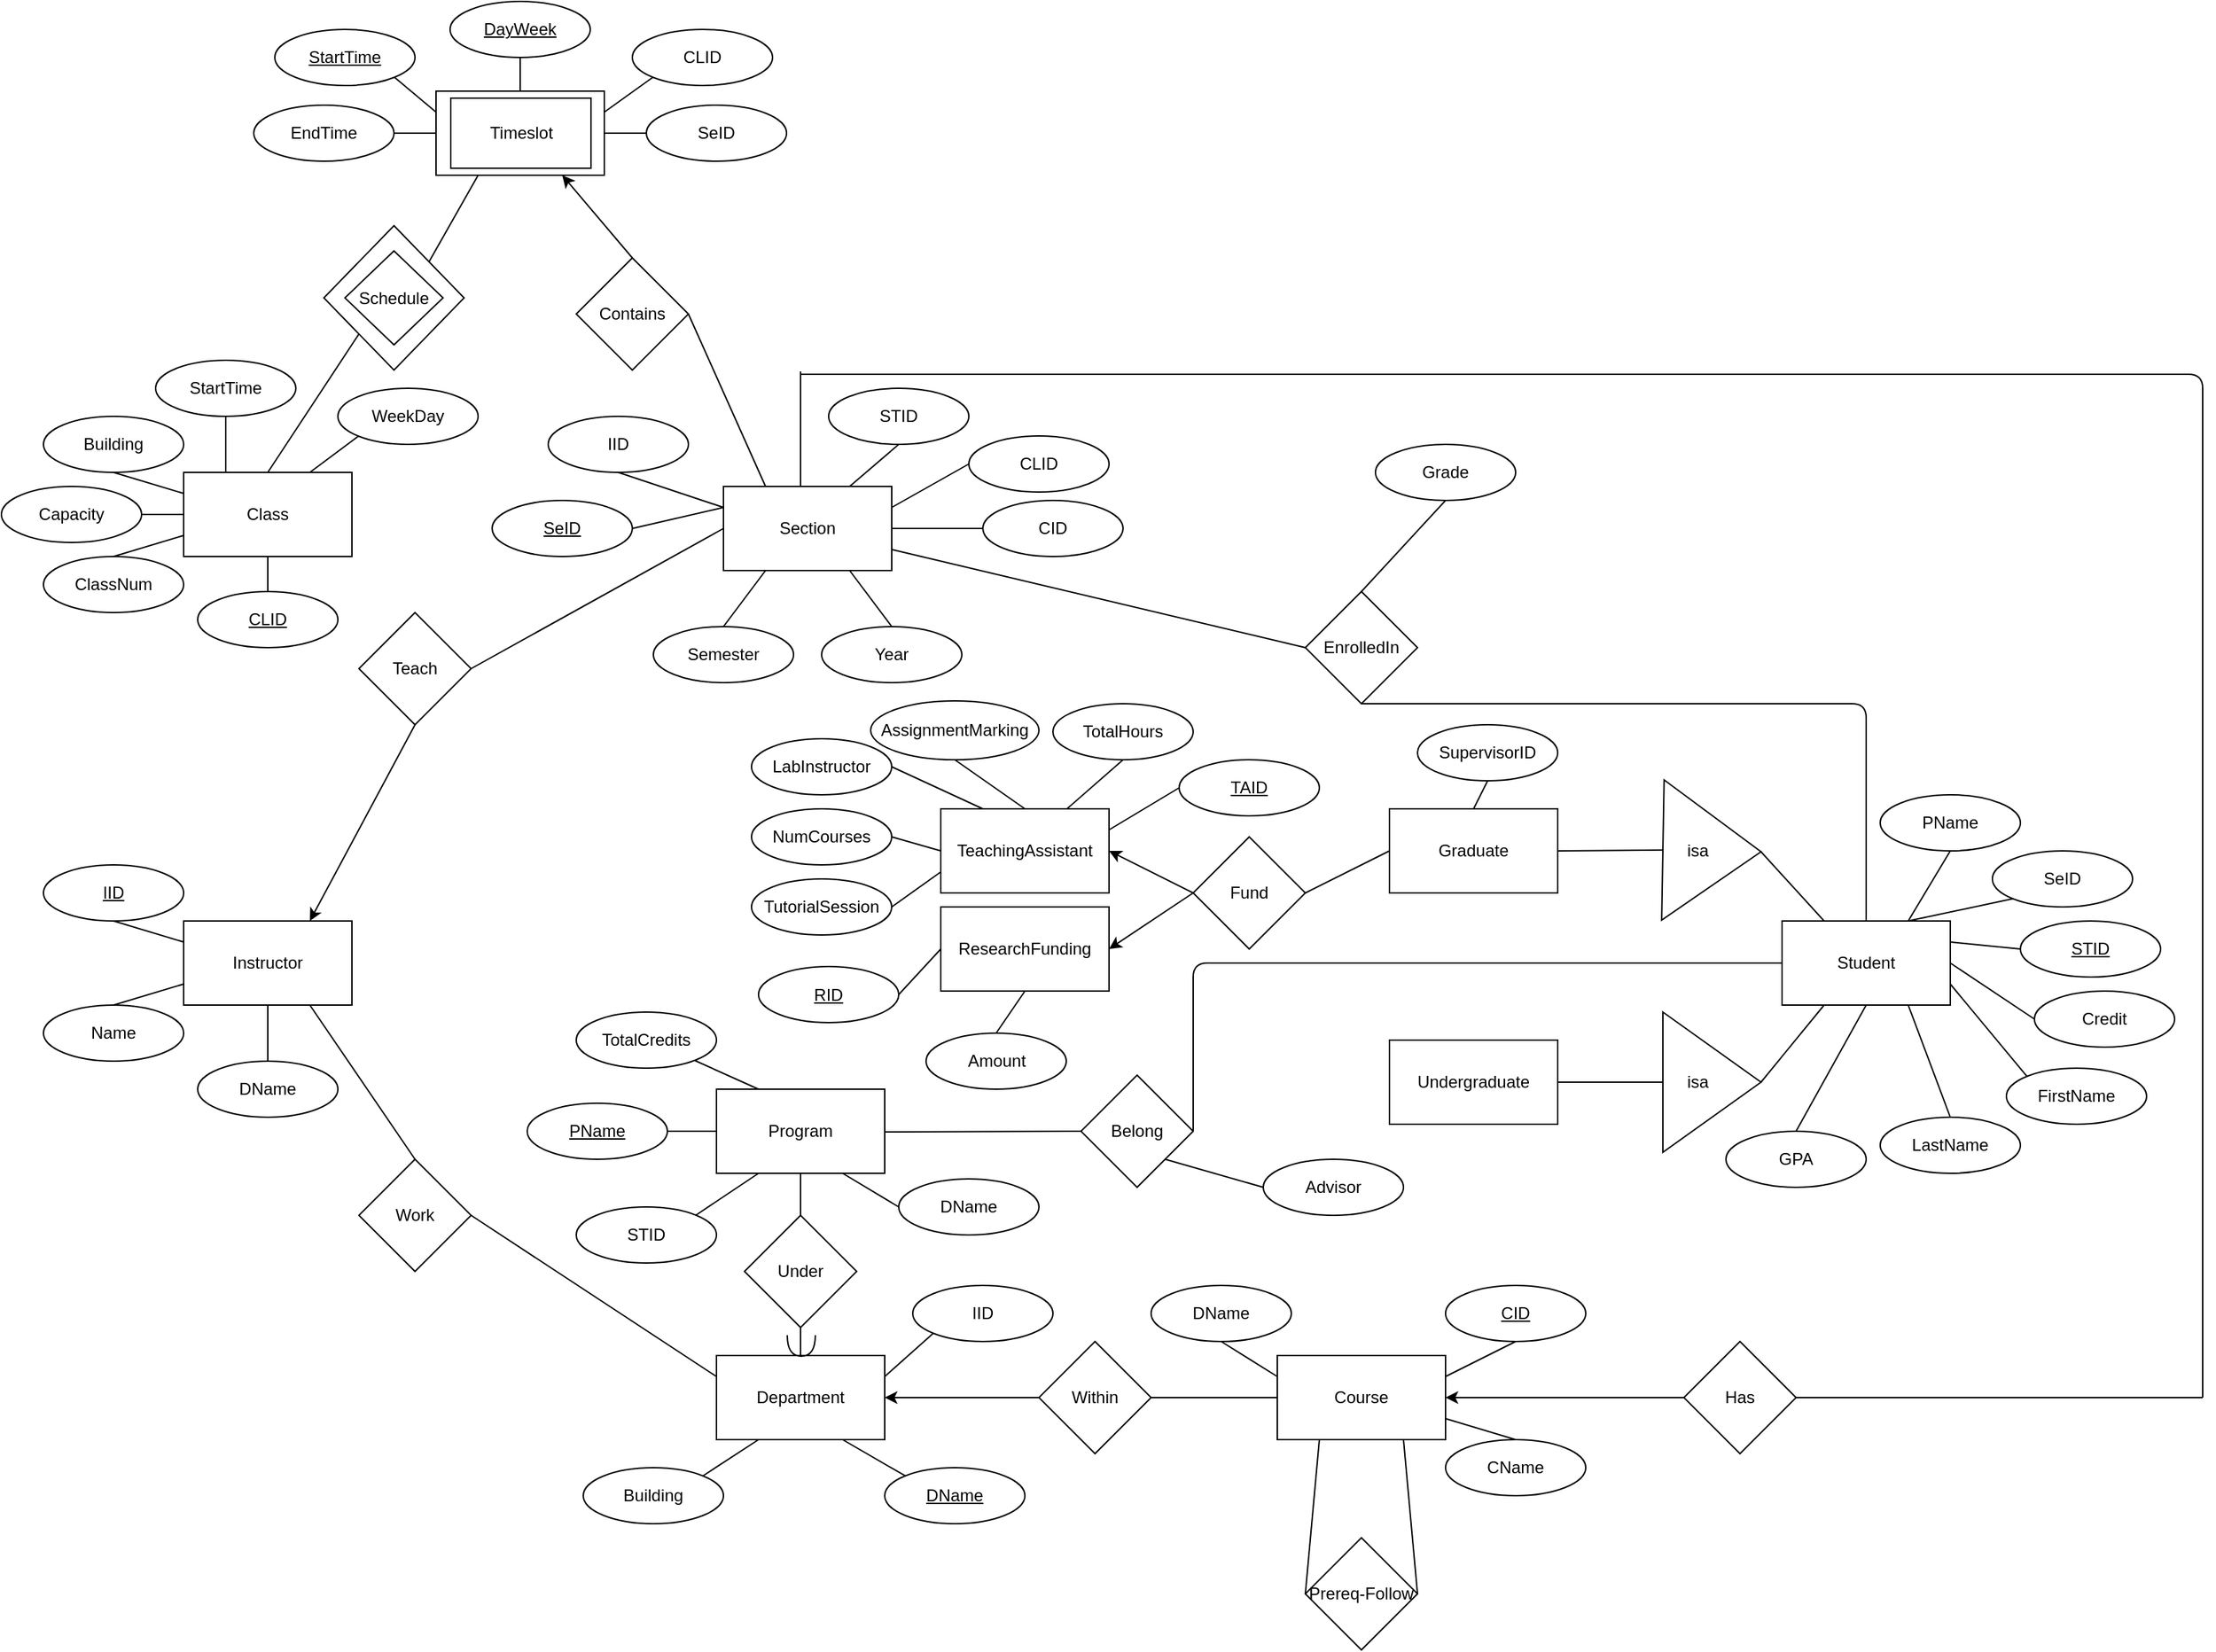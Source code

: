 <mxfile version="10.9.8"><diagram id="Ci8lck295P8BhW2Y8e-d" name="Page-1"><mxGraphModel dx="1113" dy="582" grid="1" gridSize="10" guides="1" tooltips="1" connect="1" arrows="1" fold="1" page="1" pageScale="1" pageWidth="850" pageHeight="1100" math="0" shadow="0"><root><mxCell id="0"/><mxCell id="1" parent="0"/><mxCell id="6sbklUbPNe8WFbWmHgQs-2" value="" style="endArrow=none;html=1;exitX=1;exitY=0.5;exitDx=0;exitDy=0;entryX=0;entryY=0.5;entryDx=0;entryDy=0;" parent="1" target="6sbklUbPNe8WFbWmHgQs-3" edge="1"><mxGeometry width="50" height="50" relative="1" as="geometry"><mxPoint x="699.941" y="1215.882" as="sourcePoint"/><mxPoint x="500" y="1216" as="targetPoint"/></mxGeometry></mxCell><mxCell id="6sbklUbPNe8WFbWmHgQs-3" value="Department" style="rounded=0;whiteSpace=wrap;html=1;" parent="1" vertex="1"><mxGeometry x="700" y="1186" width="120" height="60" as="geometry"/></mxCell><mxCell id="6sbklUbPNe8WFbWmHgQs-6" value="&lt;u&gt;DName&lt;/u&gt;" style="ellipse;whiteSpace=wrap;html=1;" parent="1" vertex="1"><mxGeometry x="820" y="1266" width="100" height="40" as="geometry"/></mxCell><mxCell id="6sbklUbPNe8WFbWmHgQs-7" value="" style="endArrow=none;html=1;entryX=0;entryY=0;entryDx=0;entryDy=0;exitX=0.75;exitY=1;exitDx=0;exitDy=0;" parent="1" source="6sbklUbPNe8WFbWmHgQs-3" target="6sbklUbPNe8WFbWmHgQs-6" edge="1"><mxGeometry width="50" height="50" relative="1" as="geometry"><mxPoint x="200" y="1316" as="sourcePoint"/><mxPoint x="250" y="1266" as="targetPoint"/></mxGeometry></mxCell><mxCell id="6sbklUbPNe8WFbWmHgQs-11" value="Building" style="ellipse;whiteSpace=wrap;html=1;" parent="1" vertex="1"><mxGeometry x="605" y="1266" width="100" height="40" as="geometry"/></mxCell><mxCell id="6sbklUbPNe8WFbWmHgQs-12" style="edgeStyle=orthogonalEdgeStyle;rounded=0;orthogonalLoop=1;jettySize=auto;html=1;exitX=0;exitY=0.25;exitDx=0;exitDy=0;" parent="1" source="6sbklUbPNe8WFbWmHgQs-13" edge="1"><mxGeometry relative="1" as="geometry"><mxPoint x="1100" y="1201" as="targetPoint"/></mxGeometry></mxCell><mxCell id="6sbklUbPNe8WFbWmHgQs-13" value="Course" style="rounded=0;whiteSpace=wrap;html=1;" parent="1" vertex="1"><mxGeometry x="1100" y="1186" width="120" height="60" as="geometry"/></mxCell><mxCell id="6sbklUbPNe8WFbWmHgQs-14" value="CName" style="ellipse;whiteSpace=wrap;html=1;" parent="1" vertex="1"><mxGeometry x="1220" y="1246" width="100" height="40" as="geometry"/></mxCell><mxCell id="6sbklUbPNe8WFbWmHgQs-15" value="" style="endArrow=none;html=1;exitX=0.5;exitY=0;exitDx=0;exitDy=0;entryX=1;entryY=0.75;entryDx=0;entryDy=0;" parent="1" source="6sbklUbPNe8WFbWmHgQs-14" target="6sbklUbPNe8WFbWmHgQs-13" edge="1"><mxGeometry width="50" height="50" relative="1" as="geometry"><mxPoint x="957" y="1257" as="sourcePoint"/><mxPoint x="1000" y="1246" as="targetPoint"/></mxGeometry></mxCell><mxCell id="6sbklUbPNe8WFbWmHgQs-16" value="Within" style="rhombus;whiteSpace=wrap;html=1;" parent="1" vertex="1"><mxGeometry x="930" y="1176" width="80" height="80" as="geometry"/></mxCell><mxCell id="6sbklUbPNe8WFbWmHgQs-17" value="&lt;u&gt;CID&lt;/u&gt;" style="ellipse;whiteSpace=wrap;html=1;" parent="1" vertex="1"><mxGeometry x="1220" y="1136" width="100" height="40" as="geometry"/></mxCell><mxCell id="6sbklUbPNe8WFbWmHgQs-18" value="" style="endArrow=none;html=1;exitX=0.5;exitY=1;exitDx=0;exitDy=0;entryX=1;entryY=0.25;entryDx=0;entryDy=0;" parent="1" source="6sbklUbPNe8WFbWmHgQs-17" target="6sbklUbPNe8WFbWmHgQs-13" edge="1"><mxGeometry width="50" height="50" relative="1" as="geometry"><mxPoint x="1053" y="1166" as="sourcePoint"/><mxPoint x="1100" y="1156" as="targetPoint"/></mxGeometry></mxCell><mxCell id="6sbklUbPNe8WFbWmHgQs-19" value="" style="endArrow=classic;html=1;entryX=1;entryY=0.5;entryDx=0;entryDy=0;exitX=0;exitY=0.5;exitDx=0;exitDy=0;" parent="1" source="6sbklUbPNe8WFbWmHgQs-16" target="6sbklUbPNe8WFbWmHgQs-3" edge="1"><mxGeometry width="50" height="50" relative="1" as="geometry"><mxPoint x="370" y="1366" as="sourcePoint"/><mxPoint x="420" y="1316" as="targetPoint"/></mxGeometry></mxCell><mxCell id="6sbklUbPNe8WFbWmHgQs-20" value="" style="endArrow=none;html=1;entryX=1;entryY=0.5;entryDx=0;entryDy=0;exitX=0;exitY=0.5;exitDx=0;exitDy=0;" parent="1" source="6sbklUbPNe8WFbWmHgQs-13" target="6sbklUbPNe8WFbWmHgQs-16" edge="1"><mxGeometry width="50" height="50" relative="1" as="geometry"><mxPoint x="370" y="1366" as="sourcePoint"/><mxPoint x="420" y="1316" as="targetPoint"/></mxGeometry></mxCell><mxCell id="6sbklUbPNe8WFbWmHgQs-21" value="" style="endArrow=none;html=1;entryX=0;entryY=0.25;entryDx=0;entryDy=0;exitX=1;exitY=0.5;exitDx=0;exitDy=0;" parent="1" source="6sbklUbPNe8WFbWmHgQs-22" target="6sbklUbPNe8WFbWmHgQs-3" edge="1"><mxGeometry width="50" height="50" relative="1" as="geometry"><mxPoint x="640" y="1116" as="sourcePoint"/><mxPoint x="300" y="1356" as="targetPoint"/></mxGeometry></mxCell><mxCell id="6sbklUbPNe8WFbWmHgQs-22" value="Work" style="rhombus;whiteSpace=wrap;html=1;" parent="1" vertex="1"><mxGeometry x="445" y="1046" width="80" height="80" as="geometry"/></mxCell><mxCell id="6sbklUbPNe8WFbWmHgQs-23" value="" style="endArrow=none;html=1;exitX=0.5;exitY=0;exitDx=0;exitDy=0;entryX=0.75;entryY=1;entryDx=0;entryDy=0;" parent="1" source="6sbklUbPNe8WFbWmHgQs-22" target="6sbklUbPNe8WFbWmHgQs-24" edge="1"><mxGeometry width="50" height="50" relative="1" as="geometry"><mxPoint x="470" y="966" as="sourcePoint"/><mxPoint x="565" y="946" as="targetPoint"/></mxGeometry></mxCell><mxCell id="6sbklUbPNe8WFbWmHgQs-24" value="Instructor" style="rounded=0;whiteSpace=wrap;html=1;" parent="1" vertex="1"><mxGeometry x="320" y="876" width="120" height="60" as="geometry"/></mxCell><mxCell id="6sbklUbPNe8WFbWmHgQs-25" value="&lt;u&gt;IID&lt;/u&gt;" style="ellipse;whiteSpace=wrap;html=1;" parent="1" vertex="1"><mxGeometry x="220" y="836" width="100" height="40" as="geometry"/></mxCell><mxCell id="6sbklUbPNe8WFbWmHgQs-26" value="Name" style="ellipse;whiteSpace=wrap;html=1;" parent="1" vertex="1"><mxGeometry x="220" y="936" width="100" height="40" as="geometry"/></mxCell><mxCell id="6sbklUbPNe8WFbWmHgQs-27" value="" style="endArrow=none;html=1;entryX=0;entryY=0.75;entryDx=0;entryDy=0;exitX=0.5;exitY=0;exitDx=0;exitDy=0;" parent="1" source="6sbklUbPNe8WFbWmHgQs-26" target="6sbklUbPNe8WFbWmHgQs-24" edge="1"><mxGeometry width="50" height="50" relative="1" as="geometry"><mxPoint x="470" y="1036" as="sourcePoint"/><mxPoint x="520" y="986" as="targetPoint"/></mxGeometry></mxCell><mxCell id="6sbklUbPNe8WFbWmHgQs-28" value="" style="endArrow=none;html=1;entryX=0;entryY=0.25;entryDx=0;entryDy=0;exitX=0.5;exitY=1;exitDx=0;exitDy=0;" parent="1" source="6sbklUbPNe8WFbWmHgQs-25" target="6sbklUbPNe8WFbWmHgQs-24" edge="1"><mxGeometry width="50" height="50" relative="1" as="geometry"><mxPoint x="240" y="1406" as="sourcePoint"/><mxPoint x="290" y="1356" as="targetPoint"/></mxGeometry></mxCell><mxCell id="6sbklUbPNe8WFbWmHgQs-29" value="Student" style="rounded=0;whiteSpace=wrap;html=1;" parent="1" vertex="1"><mxGeometry x="1460" y="876" width="120" height="60" as="geometry"/></mxCell><mxCell id="6sbklUbPNe8WFbWmHgQs-30" value="" style="endArrow=none;html=1;entryX=0.5;entryY=0;entryDx=0;entryDy=0;" parent="1" target="6sbklUbPNe8WFbWmHgQs-3" edge="1"><mxGeometry width="50" height="50" relative="1" as="geometry"><mxPoint x="760" y="1086" as="sourcePoint"/><mxPoint x="320" y="1356" as="targetPoint"/></mxGeometry></mxCell><mxCell id="6sbklUbPNe8WFbWmHgQs-31" value="Program" style="rounded=0;whiteSpace=wrap;html=1;" parent="1" vertex="1"><mxGeometry x="700" y="996" width="120" height="60" as="geometry"/></mxCell><mxCell id="6sbklUbPNe8WFbWmHgQs-32" value="&lt;u&gt;STID&lt;/u&gt;" style="ellipse;whiteSpace=wrap;html=1;" parent="1" vertex="1"><mxGeometry x="1630" y="876" width="100" height="40" as="geometry"/></mxCell><mxCell id="6sbklUbPNe8WFbWmHgQs-33" value="FirstName" style="ellipse;whiteSpace=wrap;html=1;" parent="1" vertex="1"><mxGeometry x="1620" y="981" width="100" height="40" as="geometry"/></mxCell><mxCell id="6sbklUbPNe8WFbWmHgQs-34" value="LastName" style="ellipse;whiteSpace=wrap;html=1;" parent="1" vertex="1"><mxGeometry x="1530" y="1016" width="100" height="40" as="geometry"/></mxCell><mxCell id="6sbklUbPNe8WFbWmHgQs-35" value="" style="endArrow=none;html=1;entryX=0.5;entryY=0;entryDx=0;entryDy=0;exitX=0.75;exitY=1;exitDx=0;exitDy=0;" parent="1" source="6sbklUbPNe8WFbWmHgQs-29" target="6sbklUbPNe8WFbWmHgQs-34" edge="1"><mxGeometry width="50" height="50" relative="1" as="geometry"><mxPoint x="220" y="1406" as="sourcePoint"/><mxPoint x="270" y="1356" as="targetPoint"/></mxGeometry></mxCell><mxCell id="6sbklUbPNe8WFbWmHgQs-36" value="" style="endArrow=none;html=1;entryX=0;entryY=0;entryDx=0;entryDy=0;exitX=1;exitY=0.75;exitDx=0;exitDy=0;" parent="1" source="6sbklUbPNe8WFbWmHgQs-29" target="6sbklUbPNe8WFbWmHgQs-33" edge="1"><mxGeometry width="50" height="50" relative="1" as="geometry"><mxPoint x="220" y="1406" as="sourcePoint"/><mxPoint x="270" y="1356" as="targetPoint"/></mxGeometry></mxCell><mxCell id="6sbklUbPNe8WFbWmHgQs-37" value="" style="endArrow=none;html=1;entryX=0;entryY=0.5;entryDx=0;entryDy=0;exitX=1;exitY=0.25;exitDx=0;exitDy=0;" parent="1" source="6sbklUbPNe8WFbWmHgQs-29" target="6sbklUbPNe8WFbWmHgQs-32" edge="1"><mxGeometry width="50" height="50" relative="1" as="geometry"><mxPoint x="220" y="1406" as="sourcePoint"/><mxPoint x="270" y="1356" as="targetPoint"/></mxGeometry></mxCell><mxCell id="6sbklUbPNe8WFbWmHgQs-38" value="Under" style="rhombus;whiteSpace=wrap;html=1;" parent="1" vertex="1"><mxGeometry x="720" y="1086" width="80" height="80" as="geometry"/></mxCell><mxCell id="6sbklUbPNe8WFbWmHgQs-39" value="" style="endArrow=none;html=1;entryX=0.5;entryY=1;entryDx=0;entryDy=0;exitX=0.5;exitY=0;exitDx=0;exitDy=0;" parent="1" source="6sbklUbPNe8WFbWmHgQs-38" target="6sbklUbPNe8WFbWmHgQs-31" edge="1"><mxGeometry width="50" height="50" relative="1" as="geometry"><mxPoint x="220" y="1406" as="sourcePoint"/><mxPoint x="270" y="1356" as="targetPoint"/></mxGeometry></mxCell><mxCell id="6sbklUbPNe8WFbWmHgQs-40" value="" style="endArrow=none;html=1;entryX=1;entryY=0.5;entryDx=0;entryDy=0;entryPerimeter=0;exitX=0;exitY=0.5;exitDx=0;exitDy=0;" parent="1" source="6sbklUbPNe8WFbWmHgQs-99" edge="1"><mxGeometry width="50" height="50" relative="1" as="geometry"><mxPoint x="860" y="1026" as="sourcePoint"/><mxPoint x="819.941" y="1026.471" as="targetPoint"/></mxGeometry></mxCell><mxCell id="6sbklUbPNe8WFbWmHgQs-41" value="" style="endArrow=none;html=1;entryX=1;entryY=0.5;entryDx=0;entryDy=0;exitX=0.5;exitY=1;exitDx=0;exitDy=0;exitPerimeter=0;" parent="1" source="6sbklUbPNe8WFbWmHgQs-90" target="6sbklUbPNe8WFbWmHgQs-96" edge="1"><mxGeometry width="50" height="50" relative="1" as="geometry"><mxPoint x="220" y="1406" as="sourcePoint"/><mxPoint x="1310" y="906" as="targetPoint"/></mxGeometry></mxCell><mxCell id="6sbklUbPNe8WFbWmHgQs-42" value="Section" style="rounded=0;whiteSpace=wrap;html=1;" parent="1" vertex="1"><mxGeometry x="705" y="566" width="120" height="60" as="geometry"/></mxCell><mxCell id="6sbklUbPNe8WFbWmHgQs-43" value="EnrolledIn" style="rhombus;whiteSpace=wrap;html=1;" parent="1" vertex="1"><mxGeometry x="1120" y="641" width="80" height="80" as="geometry"/></mxCell><mxCell id="6sbklUbPNe8WFbWmHgQs-44" value="Teach" style="rhombus;whiteSpace=wrap;html=1;" parent="1" vertex="1"><mxGeometry x="445" y="656" width="80" height="80" as="geometry"/></mxCell><mxCell id="6sbklUbPNe8WFbWmHgQs-45" value="" style="endArrow=none;html=1;entryX=0;entryY=0.5;entryDx=0;entryDy=0;exitX=1;exitY=0.5;exitDx=0;exitDy=0;" parent="1" source="6sbklUbPNe8WFbWmHgQs-44" target="6sbklUbPNe8WFbWmHgQs-42" edge="1"><mxGeometry width="50" height="50" relative="1" as="geometry"><mxPoint x="220" y="1406" as="sourcePoint"/><mxPoint x="270" y="1356" as="targetPoint"/></mxGeometry></mxCell><mxCell id="6sbklUbPNe8WFbWmHgQs-46" value="" style="endArrow=none;html=1;entryX=1;entryY=0.75;entryDx=0;entryDy=0;exitX=0;exitY=0.5;exitDx=0;exitDy=0;" parent="1" source="6sbklUbPNe8WFbWmHgQs-43" target="6sbklUbPNe8WFbWmHgQs-42" edge="1"><mxGeometry width="50" height="50" relative="1" as="geometry"><mxPoint x="220" y="1406" as="sourcePoint"/><mxPoint x="270" y="1356" as="targetPoint"/></mxGeometry></mxCell><mxCell id="6sbklUbPNe8WFbWmHgQs-47" value="" style="endArrow=none;html=1;entryX=0.25;entryY=0;entryDx=0;entryDy=0;exitX=1;exitY=0.5;exitDx=0;exitDy=0;" parent="1" source="6sbklUbPNe8WFbWmHgQs-56" target="6sbklUbPNe8WFbWmHgQs-42" edge="1"><mxGeometry width="50" height="50" relative="1" as="geometry"><mxPoint x="500" y="581" as="sourcePoint"/><mxPoint x="270" y="1356" as="targetPoint"/></mxGeometry></mxCell><mxCell id="6sbklUbPNe8WFbWmHgQs-48" value="Prereq-Follow" style="rhombus;whiteSpace=wrap;html=1;" parent="1" vertex="1"><mxGeometry x="1120" y="1316" width="80" height="80" as="geometry"/></mxCell><mxCell id="6sbklUbPNe8WFbWmHgQs-49" value="Semester" style="ellipse;whiteSpace=wrap;html=1;" parent="1" vertex="1"><mxGeometry x="655" y="666" width="100" height="40" as="geometry"/></mxCell><mxCell id="6sbklUbPNe8WFbWmHgQs-50" value="Year" style="ellipse;whiteSpace=wrap;html=1;" parent="1" vertex="1"><mxGeometry x="775" y="666" width="100" height="40" as="geometry"/></mxCell><mxCell id="6sbklUbPNe8WFbWmHgQs-51" value="" style="endArrow=none;html=1;entryX=0.25;entryY=1;entryDx=0;entryDy=0;exitX=0.5;exitY=0;exitDx=0;exitDy=0;" parent="1" source="6sbklUbPNe8WFbWmHgQs-49" target="6sbklUbPNe8WFbWmHgQs-42" edge="1"><mxGeometry width="50" height="50" relative="1" as="geometry"><mxPoint x="220" y="1466" as="sourcePoint"/><mxPoint x="690" y="758" as="targetPoint"/></mxGeometry></mxCell><mxCell id="6sbklUbPNe8WFbWmHgQs-52" value="" style="endArrow=none;html=1;entryX=0.75;entryY=1;entryDx=0;entryDy=0;exitX=0.5;exitY=0;exitDx=0;exitDy=0;" parent="1" source="6sbklUbPNe8WFbWmHgQs-50" target="6sbklUbPNe8WFbWmHgQs-42" edge="1"><mxGeometry width="50" height="50" relative="1" as="geometry"><mxPoint x="220" y="1466" as="sourcePoint"/><mxPoint x="270" y="1416" as="targetPoint"/></mxGeometry></mxCell><mxCell id="6sbklUbPNe8WFbWmHgQs-53" value="&lt;u&gt;SeID&lt;/u&gt;" style="ellipse;whiteSpace=wrap;html=1;" parent="1" vertex="1"><mxGeometry x="540" y="576" width="100" height="40" as="geometry"/></mxCell><mxCell id="6sbklUbPNe8WFbWmHgQs-54" value="" style="endArrow=none;html=1;entryX=1;entryY=0.5;entryDx=0;entryDy=0;exitX=0;exitY=0.25;exitDx=0;exitDy=0;" parent="1" source="6sbklUbPNe8WFbWmHgQs-42" target="6sbklUbPNe8WFbWmHgQs-53" edge="1"><mxGeometry width="50" height="50" relative="1" as="geometry"><mxPoint x="220" y="1466" as="sourcePoint"/><mxPoint x="270" y="1416" as="targetPoint"/></mxGeometry></mxCell><mxCell id="6sbklUbPNe8WFbWmHgQs-56" value="Contains" style="rhombus;whiteSpace=wrap;html=1;" parent="1" vertex="1"><mxGeometry x="600" y="403" width="80" height="80" as="geometry"/></mxCell><mxCell id="6sbklUbPNe8WFbWmHgQs-57" value="Class" style="rounded=0;whiteSpace=wrap;html=1;" parent="1" vertex="1"><mxGeometry x="320" y="556" width="120" height="60" as="geometry"/></mxCell><mxCell id="6sbklUbPNe8WFbWmHgQs-58" value="" style="rounded=0;whiteSpace=wrap;html=1;" parent="1" vertex="1"><mxGeometry x="500" y="284" width="120" height="60" as="geometry"/></mxCell><mxCell id="6sbklUbPNe8WFbWmHgQs-59" value="Building" style="ellipse;whiteSpace=wrap;html=1;" parent="1" vertex="1"><mxGeometry x="220" y="516" width="100" height="40" as="geometry"/></mxCell><mxCell id="6sbklUbPNe8WFbWmHgQs-60" value="ClassNum" style="ellipse;whiteSpace=wrap;html=1;" parent="1" vertex="1"><mxGeometry x="220" y="616" width="100" height="40" as="geometry"/></mxCell><mxCell id="6sbklUbPNe8WFbWmHgQs-61" value="" style="endArrow=none;html=1;entryX=0.5;entryY=1;entryDx=0;entryDy=0;exitX=0;exitY=0.25;exitDx=0;exitDy=0;" parent="1" source="6sbklUbPNe8WFbWmHgQs-57" target="6sbklUbPNe8WFbWmHgQs-59" edge="1"><mxGeometry width="50" height="50" relative="1" as="geometry"><mxPoint x="220" y="1466" as="sourcePoint"/><mxPoint x="270" y="1416" as="targetPoint"/></mxGeometry></mxCell><mxCell id="6sbklUbPNe8WFbWmHgQs-62" value="" style="endArrow=none;html=1;entryX=0;entryY=0.75;entryDx=0;entryDy=0;exitX=0.5;exitY=0;exitDx=0;exitDy=0;" parent="1" source="6sbklUbPNe8WFbWmHgQs-60" target="6sbklUbPNe8WFbWmHgQs-57" edge="1"><mxGeometry width="50" height="50" relative="1" as="geometry"><mxPoint x="220" y="1466" as="sourcePoint"/><mxPoint x="270" y="1416" as="targetPoint"/></mxGeometry></mxCell><mxCell id="6sbklUbPNe8WFbWmHgQs-63" value="&lt;u&gt;StartTime&lt;/u&gt;" style="ellipse;whiteSpace=wrap;html=1;" parent="1" vertex="1"><mxGeometry x="385" y="240" width="100" height="40" as="geometry"/></mxCell><mxCell id="6sbklUbPNe8WFbWmHgQs-64" value="EndTime" style="ellipse;whiteSpace=wrap;html=1;" parent="1" vertex="1"><mxGeometry x="370" y="294" width="100" height="40" as="geometry"/></mxCell><mxCell id="6sbklUbPNe8WFbWmHgQs-65" value="" style="endArrow=none;html=1;exitX=1;exitY=0.5;exitDx=0;exitDy=0;entryX=0;entryY=0.5;entryDx=0;entryDy=0;" parent="1" source="6sbklUbPNe8WFbWmHgQs-66" target="6sbklUbPNe8WFbWmHgQs-31" edge="1"><mxGeometry width="50" height="50" relative="1" as="geometry"><mxPoint x="650" y="921" as="sourcePoint"/><mxPoint x="730" y="956" as="targetPoint"/></mxGeometry></mxCell><mxCell id="6sbklUbPNe8WFbWmHgQs-66" value="&lt;u&gt;PName&lt;/u&gt;" style="ellipse;whiteSpace=wrap;html=1;" parent="1" vertex="1"><mxGeometry x="565" y="1006" width="100" height="40" as="geometry"/></mxCell><mxCell id="6sbklUbPNe8WFbWmHgQs-67" value="" style="endArrow=none;html=1;" parent="1" edge="1"><mxGeometry width="50" height="50" relative="1" as="geometry"><mxPoint x="1760" y="1216" as="sourcePoint"/><mxPoint x="760" y="486" as="targetPoint"/><Array as="points"><mxPoint x="1760" y="486"/></Array></mxGeometry></mxCell><mxCell id="6sbklUbPNe8WFbWmHgQs-68" value="" style="endArrow=classic;html=1;entryX=1;entryY=0.5;entryDx=0;entryDy=0;" parent="1" target="6sbklUbPNe8WFbWmHgQs-13" edge="1"><mxGeometry width="50" height="50" relative="1" as="geometry"><mxPoint x="1760" y="1216" as="sourcePoint"/><mxPoint x="430" y="1416" as="targetPoint"/></mxGeometry></mxCell><mxCell id="6sbklUbPNe8WFbWmHgQs-69" value="ResearchFunding" style="rounded=0;whiteSpace=wrap;html=1;" parent="1" vertex="1"><mxGeometry x="860" y="866" width="120" height="60" as="geometry"/></mxCell><mxCell id="6sbklUbPNe8WFbWmHgQs-70" value="TeachingAssistant" style="rounded=0;whiteSpace=wrap;html=1;" parent="1" vertex="1"><mxGeometry x="860" y="796" width="120" height="60" as="geometry"/></mxCell><mxCell id="6sbklUbPNe8WFbWmHgQs-71" value="" style="endArrow=classic;html=1;entryX=1;entryY=0.5;entryDx=0;entryDy=0;exitX=0;exitY=0.5;exitDx=0;exitDy=0;" parent="1" source="6sbklUbPNe8WFbWmHgQs-100" target="6sbklUbPNe8WFbWmHgQs-70" edge="1"><mxGeometry width="50" height="50" relative="1" as="geometry"><mxPoint x="1160" y="826" as="sourcePoint"/><mxPoint x="380" y="1416" as="targetPoint"/></mxGeometry></mxCell><mxCell id="6sbklUbPNe8WFbWmHgQs-72" value="" style="endArrow=classic;html=1;entryX=1;entryY=0.5;entryDx=0;entryDy=0;exitX=0;exitY=0.5;exitDx=0;exitDy=0;" parent="1" source="6sbklUbPNe8WFbWmHgQs-100" target="6sbklUbPNe8WFbWmHgQs-69" edge="1"><mxGeometry width="50" height="50" relative="1" as="geometry"><mxPoint x="1170" y="1036" as="sourcePoint"/><mxPoint x="380" y="1416" as="targetPoint"/></mxGeometry></mxCell><mxCell id="6sbklUbPNe8WFbWmHgQs-73" value="SupervisorID" style="ellipse;whiteSpace=wrap;html=1;" parent="1" vertex="1"><mxGeometry x="1200" y="736" width="100" height="40" as="geometry"/></mxCell><mxCell id="6sbklUbPNe8WFbWmHgQs-74" value="" style="endArrow=none;html=1;entryX=0.5;entryY=1;entryDx=0;entryDy=0;exitX=0.5;exitY=0;exitDx=0;exitDy=0;" parent="1" source="6sbklUbPNe8WFbWmHgQs-29" target="6sbklUbPNe8WFbWmHgQs-43" edge="1"><mxGeometry width="50" height="50" relative="1" as="geometry"><mxPoint x="330" y="1466" as="sourcePoint"/><mxPoint x="380" y="1416" as="targetPoint"/><Array as="points"><mxPoint x="1520" y="721"/></Array></mxGeometry></mxCell><mxCell id="6sbklUbPNe8WFbWmHgQs-75" value="GPA" style="ellipse;whiteSpace=wrap;html=1;" parent="1" vertex="1"><mxGeometry x="1420" y="1026" width="100" height="40" as="geometry"/></mxCell><mxCell id="6sbklUbPNe8WFbWmHgQs-76" value="" style="endArrow=none;html=1;entryX=0.5;entryY=1;entryDx=0;entryDy=0;exitX=0.5;exitY=0;exitDx=0;exitDy=0;" parent="1" source="6sbklUbPNe8WFbWmHgQs-75" target="6sbklUbPNe8WFbWmHgQs-29" edge="1"><mxGeometry width="50" height="50" relative="1" as="geometry"><mxPoint x="330" y="1466" as="sourcePoint"/><mxPoint x="380" y="1416" as="targetPoint"/></mxGeometry></mxCell><mxCell id="6sbklUbPNe8WFbWmHgQs-77" value="" style="endArrow=none;html=1;entryX=0.5;entryY=1;entryDx=0;entryDy=0;exitX=0.5;exitY=0;exitDx=0;exitDy=0;" parent="1" source="6sbklUbPNe8WFbWmHgQs-96" target="6sbklUbPNe8WFbWmHgQs-73" edge="1"><mxGeometry width="50" height="50" relative="1" as="geometry"><mxPoint x="330" y="1466" as="sourcePoint"/><mxPoint x="380" y="1416" as="targetPoint"/></mxGeometry></mxCell><mxCell id="6sbklUbPNe8WFbWmHgQs-78" value="TutorialSession" style="ellipse;whiteSpace=wrap;html=1;" parent="1" vertex="1"><mxGeometry x="725" y="846" width="100" height="40" as="geometry"/></mxCell><mxCell id="6sbklUbPNe8WFbWmHgQs-79" value="LabInstructor" style="ellipse;whiteSpace=wrap;html=1;" parent="1" vertex="1"><mxGeometry x="725" y="746" width="100" height="40" as="geometry"/></mxCell><mxCell id="6sbklUbPNe8WFbWmHgQs-80" value="AssignmentMarking" style="ellipse;whiteSpace=wrap;html=1;" parent="1" vertex="1"><mxGeometry x="810" y="719" width="120" height="42" as="geometry"/></mxCell><mxCell id="6sbklUbPNe8WFbWmHgQs-81" value="TotalHours" style="ellipse;whiteSpace=wrap;html=1;" parent="1" vertex="1"><mxGeometry x="940" y="721" width="100" height="40" as="geometry"/></mxCell><mxCell id="6sbklUbPNe8WFbWmHgQs-82" value="NumCourses" style="ellipse;whiteSpace=wrap;html=1;" parent="1" vertex="1"><mxGeometry x="725" y="796" width="100" height="40" as="geometry"/></mxCell><mxCell id="6sbklUbPNe8WFbWmHgQs-83" value="Capacity" style="ellipse;whiteSpace=wrap;html=1;" parent="1" vertex="1"><mxGeometry x="190" y="566" width="100" height="40" as="geometry"/></mxCell><mxCell id="6sbklUbPNe8WFbWmHgQs-84" value="" style="endArrow=none;html=1;entryX=0;entryY=0.5;entryDx=0;entryDy=0;exitX=1;exitY=0.5;exitDx=0;exitDy=0;" parent="1" source="6sbklUbPNe8WFbWmHgQs-83" target="6sbklUbPNe8WFbWmHgQs-57" edge="1"><mxGeometry width="50" height="50" relative="1" as="geometry"><mxPoint x="190" y="1466" as="sourcePoint"/><mxPoint x="240" y="1416" as="targetPoint"/></mxGeometry></mxCell><mxCell id="6sbklUbPNe8WFbWmHgQs-85" value="" style="endArrow=none;html=1;entryX=1;entryY=0.5;entryDx=0;entryDy=0;exitX=0;exitY=0.75;exitDx=0;exitDy=0;" parent="1" source="6sbklUbPNe8WFbWmHgQs-70" target="6sbklUbPNe8WFbWmHgQs-78" edge="1"><mxGeometry width="50" height="50" relative="1" as="geometry"><mxPoint x="200" y="1466" as="sourcePoint"/><mxPoint x="250" y="1416" as="targetPoint"/></mxGeometry></mxCell><mxCell id="6sbklUbPNe8WFbWmHgQs-86" value="" style="endArrow=none;html=1;entryX=1;entryY=0.5;entryDx=0;entryDy=0;exitX=0;exitY=0.5;exitDx=0;exitDy=0;" parent="1" source="6sbklUbPNe8WFbWmHgQs-70" target="6sbklUbPNe8WFbWmHgQs-82" edge="1"><mxGeometry width="50" height="50" relative="1" as="geometry"><mxPoint x="200" y="1466" as="sourcePoint"/><mxPoint x="250" y="1416" as="targetPoint"/></mxGeometry></mxCell><mxCell id="6sbklUbPNe8WFbWmHgQs-87" value="" style="endArrow=none;html=1;exitX=1;exitY=0.5;exitDx=0;exitDy=0;" parent="1" source="6sbklUbPNe8WFbWmHgQs-79" edge="1"><mxGeometry width="50" height="50" relative="1" as="geometry"><mxPoint x="200" y="1466" as="sourcePoint"/><mxPoint x="890" y="796" as="targetPoint"/></mxGeometry></mxCell><mxCell id="6sbklUbPNe8WFbWmHgQs-88" value="" style="endArrow=none;html=1;entryX=0.5;entryY=1;entryDx=0;entryDy=0;exitX=0.5;exitY=0;exitDx=0;exitDy=0;" parent="1" source="6sbklUbPNe8WFbWmHgQs-70" target="6sbklUbPNe8WFbWmHgQs-80" edge="1"><mxGeometry width="50" height="50" relative="1" as="geometry"><mxPoint x="200" y="1466" as="sourcePoint"/><mxPoint x="250" y="1416" as="targetPoint"/></mxGeometry></mxCell><mxCell id="6sbklUbPNe8WFbWmHgQs-89" value="" style="endArrow=none;html=1;entryX=0.5;entryY=1;entryDx=0;entryDy=0;exitX=0.75;exitY=0;exitDx=0;exitDy=0;" parent="1" source="6sbklUbPNe8WFbWmHgQs-70" target="6sbklUbPNe8WFbWmHgQs-81" edge="1"><mxGeometry width="50" height="50" relative="1" as="geometry"><mxPoint x="200" y="1466" as="sourcePoint"/><mxPoint x="250" y="1416" as="targetPoint"/></mxGeometry></mxCell><mxCell id="6sbklUbPNe8WFbWmHgQs-90" value="" style="verticalLabelPosition=bottom;verticalAlign=top;html=1;shape=mxgraph.basic.acute_triangle;dx=0.5;rotation=91;" parent="1" vertex="1"><mxGeometry x="1360" y="791" width="100" height="70" as="geometry"/></mxCell><mxCell id="6sbklUbPNe8WFbWmHgQs-91" value="" style="verticalLabelPosition=bottom;verticalAlign=top;html=1;shape=mxgraph.basic.acute_triangle;dx=0.5;rotation=90;" parent="1" vertex="1"><mxGeometry x="1360" y="956" width="100" height="70" as="geometry"/></mxCell><mxCell id="6sbklUbPNe8WFbWmHgQs-92" value="isa" style="text;html=1;strokeColor=none;fillColor=none;align=center;verticalAlign=middle;whiteSpace=wrap;rounded=0;" parent="1" vertex="1"><mxGeometry x="1380" y="816" width="40" height="20" as="geometry"/></mxCell><mxCell id="6sbklUbPNe8WFbWmHgQs-93" value="isa" style="text;html=1;strokeColor=none;fillColor=none;align=center;verticalAlign=middle;whiteSpace=wrap;rounded=0;" parent="1" vertex="1"><mxGeometry x="1380" y="981" width="40" height="20" as="geometry"/></mxCell><mxCell id="6sbklUbPNe8WFbWmHgQs-94" value="" style="endArrow=none;html=1;entryX=0;entryY=0;entryDx=50;entryDy=0;entryPerimeter=0;exitX=0.25;exitY=1;exitDx=0;exitDy=0;" parent="1" source="6sbklUbPNe8WFbWmHgQs-29" target="6sbklUbPNe8WFbWmHgQs-91" edge="1"><mxGeometry width="50" height="50" relative="1" as="geometry"><mxPoint x="640" y="1466" as="sourcePoint"/><mxPoint x="690" y="1416" as="targetPoint"/></mxGeometry></mxCell><mxCell id="6sbklUbPNe8WFbWmHgQs-95" value="" style="endArrow=none;html=1;entryX=0.25;entryY=0;entryDx=0;entryDy=0;exitX=0;exitY=0;exitDx=50;exitDy=0;exitPerimeter=0;" parent="1" source="6sbklUbPNe8WFbWmHgQs-90" target="6sbklUbPNe8WFbWmHgQs-29" edge="1"><mxGeometry width="50" height="50" relative="1" as="geometry"><mxPoint x="640" y="1466" as="sourcePoint"/><mxPoint x="690" y="1416" as="targetPoint"/></mxGeometry></mxCell><mxCell id="6sbklUbPNe8WFbWmHgQs-96" value="Graduate" style="rounded=0;whiteSpace=wrap;html=1;" parent="1" vertex="1"><mxGeometry x="1180" y="796" width="120" height="60" as="geometry"/></mxCell><mxCell id="6sbklUbPNe8WFbWmHgQs-97" value="Undergraduate" style="rounded=0;whiteSpace=wrap;html=1;" parent="1" vertex="1"><mxGeometry x="1180" y="961" width="120" height="60" as="geometry"/></mxCell><mxCell id="6sbklUbPNe8WFbWmHgQs-98" value="" style="endArrow=none;html=1;entryX=0.5;entryY=1;entryDx=0;entryDy=0;entryPerimeter=0;exitX=1;exitY=0.5;exitDx=0;exitDy=0;" parent="1" source="6sbklUbPNe8WFbWmHgQs-97" target="6sbklUbPNe8WFbWmHgQs-91" edge="1"><mxGeometry width="50" height="50" relative="1" as="geometry"><mxPoint x="420" y="1466" as="sourcePoint"/><mxPoint x="470" y="1416" as="targetPoint"/></mxGeometry></mxCell><mxCell id="6sbklUbPNe8WFbWmHgQs-99" value="Belong" style="rhombus;whiteSpace=wrap;html=1;" parent="1" vertex="1"><mxGeometry x="960" y="986" width="80" height="80" as="geometry"/></mxCell><mxCell id="6sbklUbPNe8WFbWmHgQs-100" value="Fund" style="rhombus;whiteSpace=wrap;html=1;" parent="1" vertex="1"><mxGeometry x="1040" y="816" width="80" height="80" as="geometry"/></mxCell><mxCell id="6sbklUbPNe8WFbWmHgQs-101" value="" style="endArrow=none;html=1;entryX=0;entryY=0.5;entryDx=0;entryDy=0;exitX=1;exitY=0.5;exitDx=0;exitDy=0;" parent="1" source="6sbklUbPNe8WFbWmHgQs-100" target="6sbklUbPNe8WFbWmHgQs-96" edge="1"><mxGeometry width="50" height="50" relative="1" as="geometry"><mxPoint x="510" y="1466" as="sourcePoint"/><mxPoint x="560" y="1416" as="targetPoint"/></mxGeometry></mxCell><mxCell id="6sbklUbPNe8WFbWmHgQs-102" value="" style="endArrow=none;html=1;entryX=1;entryY=0.5;entryDx=0;entryDy=0;exitX=0;exitY=0.5;exitDx=0;exitDy=0;" parent="1" source="6sbklUbPNe8WFbWmHgQs-29" target="6sbklUbPNe8WFbWmHgQs-99" edge="1"><mxGeometry width="50" height="50" relative="1" as="geometry"><mxPoint x="510" y="1466" as="sourcePoint"/><mxPoint x="560" y="1416" as="targetPoint"/><Array as="points"><mxPoint x="1040" y="906"/></Array></mxGeometry></mxCell><mxCell id="6sbklUbPNe8WFbWmHgQs-103" value="Credit" style="ellipse;whiteSpace=wrap;html=1;" parent="1" vertex="1"><mxGeometry x="1640" y="926" width="100" height="40" as="geometry"/></mxCell><mxCell id="6sbklUbPNe8WFbWmHgQs-104" value="" style="endArrow=none;html=1;entryX=0;entryY=0.5;entryDx=0;entryDy=0;exitX=1;exitY=0.5;exitDx=0;exitDy=0;" parent="1" source="6sbklUbPNe8WFbWmHgQs-29" target="6sbklUbPNe8WFbWmHgQs-103" edge="1"><mxGeometry width="50" height="50" relative="1" as="geometry"><mxPoint x="870" y="1466" as="sourcePoint"/><mxPoint x="920" y="1416" as="targetPoint"/></mxGeometry></mxCell><mxCell id="6sbklUbPNe8WFbWmHgQs-105" value="" style="endArrow=none;html=1;" parent="1" edge="1"><mxGeometry width="50" height="50" relative="1" as="geometry"><mxPoint x="760" y="566" as="sourcePoint"/><mxPoint x="760" y="484" as="targetPoint"/></mxGeometry></mxCell><mxCell id="6sbklUbPNe8WFbWmHgQs-106" value="Has" style="rhombus;whiteSpace=wrap;html=1;" parent="1" vertex="1"><mxGeometry x="1390" y="1176" width="80" height="80" as="geometry"/></mxCell><mxCell id="6sbklUbPNe8WFbWmHgQs-107" value="Timeslot" style="rounded=0;whiteSpace=wrap;html=1;" parent="1" vertex="1"><mxGeometry x="510.5" y="289" width="100" height="50" as="geometry"/></mxCell><mxCell id="6sbklUbPNe8WFbWmHgQs-108" value="&lt;u&gt;RID&lt;br&gt;&lt;/u&gt;" style="ellipse;whiteSpace=wrap;html=1;" parent="1" vertex="1"><mxGeometry x="730" y="908.5" width="100" height="40" as="geometry"/></mxCell><mxCell id="6sbklUbPNe8WFbWmHgQs-109" value="" style="endArrow=none;html=1;entryX=0;entryY=0.5;entryDx=0;entryDy=0;exitX=1;exitY=0.5;exitDx=0;exitDy=0;" parent="1" source="6sbklUbPNe8WFbWmHgQs-108" target="6sbklUbPNe8WFbWmHgQs-69" edge="1"><mxGeometry width="50" height="50" relative="1" as="geometry"><mxPoint x="190" y="1466" as="sourcePoint"/><mxPoint x="240" y="1416" as="targetPoint"/></mxGeometry></mxCell><mxCell id="6sbklUbPNe8WFbWmHgQs-110" value="&lt;u&gt;TAID&lt;br&gt;&lt;/u&gt;" style="ellipse;whiteSpace=wrap;html=1;" parent="1" vertex="1"><mxGeometry x="1030" y="761" width="100" height="40" as="geometry"/></mxCell><mxCell id="6sbklUbPNe8WFbWmHgQs-111" value="" style="endArrow=none;html=1;entryX=0;entryY=0.5;entryDx=0;entryDy=0;exitX=1;exitY=0.25;exitDx=0;exitDy=0;" parent="1" source="6sbklUbPNe8WFbWmHgQs-70" target="6sbklUbPNe8WFbWmHgQs-110" edge="1"><mxGeometry width="50" height="50" relative="1" as="geometry"><mxPoint x="190" y="1466" as="sourcePoint"/><mxPoint x="240" y="1416" as="targetPoint"/></mxGeometry></mxCell><mxCell id="6sbklUbPNe8WFbWmHgQs-112" value="" style="endArrow=none;html=1;entryX=0.25;entryY=1;entryDx=0;entryDy=0;exitX=0;exitY=0.5;exitDx=0;exitDy=0;" parent="1" source="6sbklUbPNe8WFbWmHgQs-48" target="6sbklUbPNe8WFbWmHgQs-13" edge="1"><mxGeometry width="50" height="50" relative="1" as="geometry"><mxPoint x="190" y="1466" as="sourcePoint"/><mxPoint x="240" y="1416" as="targetPoint"/></mxGeometry></mxCell><mxCell id="6sbklUbPNe8WFbWmHgQs-113" value="" style="endArrow=none;html=1;entryX=0.75;entryY=1;entryDx=0;entryDy=0;exitX=1;exitY=0.5;exitDx=0;exitDy=0;" parent="1" source="6sbklUbPNe8WFbWmHgQs-48" target="6sbklUbPNe8WFbWmHgQs-13" edge="1"><mxGeometry width="50" height="50" relative="1" as="geometry"><mxPoint x="190" y="1466" as="sourcePoint"/><mxPoint x="240" y="1416" as="targetPoint"/></mxGeometry></mxCell><mxCell id="6sbklUbPNe8WFbWmHgQs-117" value="&lt;u&gt;CLID&lt;/u&gt;" style="ellipse;whiteSpace=wrap;html=1;" parent="1" vertex="1"><mxGeometry x="330" y="641" width="100" height="40" as="geometry"/></mxCell><mxCell id="6sbklUbPNe8WFbWmHgQs-118" value="" style="endArrow=none;html=1;entryX=0.5;entryY=1;entryDx=0;entryDy=0;exitX=0.5;exitY=0;exitDx=0;exitDy=0;" parent="1" source="6sbklUbPNe8WFbWmHgQs-117" target="6sbklUbPNe8WFbWmHgQs-57" edge="1"><mxGeometry width="50" height="50" relative="1" as="geometry"><mxPoint x="190" y="1466" as="sourcePoint"/><mxPoint x="240" y="1416" as="targetPoint"/></mxGeometry></mxCell><mxCell id="6sbklUbPNe8WFbWmHgQs-119" value="" style="shape=requiredInterface;html=1;verticalLabelPosition=bottom;rotation=90;" parent="1" vertex="1"><mxGeometry x="753" y="1169" width="15" height="20" as="geometry"/></mxCell><mxCell id="6sbklUbPNe8WFbWmHgQs-126" value="" style="endArrow=none;html=1;entryX=0.25;entryY=0;entryDx=0;entryDy=0;" parent="1" target="6sbklUbPNe8WFbWmHgQs-31" edge="1"><mxGeometry width="50" height="50" relative="1" as="geometry"><mxPoint x="650" y="960" as="sourcePoint"/><mxPoint x="160" y="1420" as="targetPoint"/></mxGeometry></mxCell><mxCell id="6sbklUbPNe8WFbWmHgQs-127" value="TotalCredits" style="ellipse;whiteSpace=wrap;html=1;" parent="1" vertex="1"><mxGeometry x="600" y="941" width="100" height="40" as="geometry"/></mxCell><mxCell id="6sbklUbPNe8WFbWmHgQs-130" value="" style="endArrow=classic;html=1;entryX=0.75;entryY=1;entryDx=0;entryDy=0;exitX=0.5;exitY=0;exitDx=0;exitDy=0;" parent="1" source="6sbklUbPNe8WFbWmHgQs-56" target="6sbklUbPNe8WFbWmHgQs-58" edge="1"><mxGeometry width="50" height="50" relative="1" as="geometry"><mxPoint x="180" y="1470" as="sourcePoint"/><mxPoint x="230" y="1420" as="targetPoint"/></mxGeometry></mxCell><mxCell id="6sbklUbPNe8WFbWmHgQs-131" value="" style="endArrow=none;html=1;entryX=1;entryY=1;entryDx=0;entryDy=0;exitX=0;exitY=0.25;exitDx=0;exitDy=0;" parent="1" source="6sbklUbPNe8WFbWmHgQs-58" target="6sbklUbPNe8WFbWmHgQs-63" edge="1"><mxGeometry width="50" height="50" relative="1" as="geometry"><mxPoint x="15" y="1350" as="sourcePoint"/><mxPoint x="65" y="1300" as="targetPoint"/></mxGeometry></mxCell><mxCell id="6sbklUbPNe8WFbWmHgQs-132" value="" style="endArrow=none;html=1;entryX=0;entryY=0.5;entryDx=0;entryDy=0;exitX=1;exitY=0.5;exitDx=0;exitDy=0;" parent="1" source="6sbklUbPNe8WFbWmHgQs-64" target="6sbklUbPNe8WFbWmHgQs-58" edge="1"><mxGeometry width="50" height="50" relative="1" as="geometry"><mxPoint x="15" y="1350" as="sourcePoint"/><mxPoint x="65" y="1300" as="targetPoint"/></mxGeometry></mxCell><mxCell id="6sbklUbPNe8WFbWmHgQs-134" value="&lt;u&gt;DayWeek&lt;/u&gt;" style="ellipse;whiteSpace=wrap;html=1;" parent="1" vertex="1"><mxGeometry x="510" y="220" width="100" height="40" as="geometry"/></mxCell><mxCell id="6sbklUbPNe8WFbWmHgQs-135" value="" style="endArrow=classic;html=1;entryX=0.75;entryY=0;entryDx=0;entryDy=0;exitX=0.5;exitY=1;exitDx=0;exitDy=0;" parent="1" source="6sbklUbPNe8WFbWmHgQs-44" target="6sbklUbPNe8WFbWmHgQs-24" edge="1"><mxGeometry width="50" height="50" relative="1" as="geometry"><mxPoint x="230" y="1470" as="sourcePoint"/><mxPoint x="280" y="1420" as="targetPoint"/></mxGeometry></mxCell><mxCell id="6sbklUbPNe8WFbWmHgQs-136" value="" style="endArrow=none;html=1;entryX=1;entryY=1;entryDx=0;entryDy=0;exitX=0;exitY=0.5;exitDx=0;exitDy=0;" parent="1" source="6sbklUbPNe8WFbWmHgQs-137" target="6sbklUbPNe8WFbWmHgQs-99" edge="1"><mxGeometry width="50" height="50" relative="1" as="geometry"><mxPoint x="1090" y="1060" as="sourcePoint"/><mxPoint x="280" y="1420" as="targetPoint"/></mxGeometry></mxCell><mxCell id="6sbklUbPNe8WFbWmHgQs-137" value="Advisor" style="ellipse;whiteSpace=wrap;html=1;" parent="1" vertex="1"><mxGeometry x="1090" y="1046" width="100" height="40" as="geometry"/></mxCell><mxCell id="6sbklUbPNe8WFbWmHgQs-138" value="" style="endArrow=none;html=1;entryX=0.5;entryY=1;entryDx=0;entryDy=0;exitX=0.5;exitY=0;exitDx=0;exitDy=0;" parent="1" source="6sbklUbPNe8WFbWmHgQs-58" target="6sbklUbPNe8WFbWmHgQs-134" edge="1"><mxGeometry width="50" height="50" relative="1" as="geometry"><mxPoint x="135" y="1350" as="sourcePoint"/><mxPoint x="185" y="1300" as="targetPoint"/></mxGeometry></mxCell><mxCell id="NoXWsh5A37Naqa3T-ui_-1" value="Amount" style="ellipse;whiteSpace=wrap;html=1;" parent="1" vertex="1"><mxGeometry x="849.5" y="956" width="100" height="40" as="geometry"/></mxCell><mxCell id="NoXWsh5A37Naqa3T-ui_-3" value="" style="endArrow=none;html=1;entryX=0.5;entryY=1;entryDx=0;entryDy=0;exitX=0.5;exitY=0;exitDx=0;exitDy=0;" parent="1" source="NoXWsh5A37Naqa3T-ui_-1" target="6sbklUbPNe8WFbWmHgQs-69" edge="1"><mxGeometry width="50" height="50" relative="1" as="geometry"><mxPoint x="510" y="1330" as="sourcePoint"/><mxPoint x="560" y="1280" as="targetPoint"/></mxGeometry></mxCell><mxCell id="NoXWsh5A37Naqa3T-ui_-4" value="Grade" style="ellipse;whiteSpace=wrap;html=1;" parent="1" vertex="1"><mxGeometry x="1170" y="536" width="100" height="40" as="geometry"/></mxCell><mxCell id="NoXWsh5A37Naqa3T-ui_-6" value="" style="endArrow=none;html=1;entryX=0.5;entryY=1;entryDx=0;entryDy=0;exitX=0.5;exitY=0;exitDx=0;exitDy=0;" parent="1" source="6sbklUbPNe8WFbWmHgQs-43" target="NoXWsh5A37Naqa3T-ui_-4" edge="1"><mxGeometry width="50" height="50" relative="1" as="geometry"><mxPoint x="680" y="1470" as="sourcePoint"/><mxPoint x="730" y="1420" as="targetPoint"/></mxGeometry></mxCell><mxCell id="NoXWsh5A37Naqa3T-ui_-10" value="" style="rhombus;whiteSpace=wrap;html=1;" parent="1" vertex="1"><mxGeometry x="420" y="380" width="100" height="103" as="geometry"/></mxCell><mxCell id="NoXWsh5A37Naqa3T-ui_-13" value="Schedule" style="rhombus;whiteSpace=wrap;html=1;" parent="1" vertex="1"><mxGeometry x="435" y="398" width="70" height="67" as="geometry"/></mxCell><mxCell id="NoXWsh5A37Naqa3T-ui_-14" value="" style="endArrow=none;html=1;entryX=0.25;entryY=1;entryDx=0;entryDy=0;exitX=1;exitY=0;exitDx=0;exitDy=0;" parent="1" source="NoXWsh5A37Naqa3T-ui_-10" target="6sbklUbPNe8WFbWmHgQs-58" edge="1"><mxGeometry width="50" height="50" relative="1" as="geometry"><mxPoint x="190" y="1510" as="sourcePoint"/><mxPoint x="240" y="1460" as="targetPoint"/></mxGeometry></mxCell><mxCell id="NoXWsh5A37Naqa3T-ui_-15" value="" style="endArrow=none;html=1;entryX=0;entryY=1;entryDx=0;entryDy=0;exitX=0.5;exitY=0;exitDx=0;exitDy=0;" parent="1" source="6sbklUbPNe8WFbWmHgQs-57" target="NoXWsh5A37Naqa3T-ui_-10" edge="1"><mxGeometry width="50" height="50" relative="1" as="geometry"><mxPoint x="380" y="545.733" as="sourcePoint"/><mxPoint x="240" y="1460" as="targetPoint"/></mxGeometry></mxCell><mxCell id="L9Gqvdb1aItO3V2KW_vO-1" value="" style="endArrow=none;html=1;entryX=0.75;entryY=0;entryDx=0;entryDy=0;exitX=0.5;exitY=1;exitDx=0;exitDy=0;" parent="1" source="L9Gqvdb1aItO3V2KW_vO-2" target="6sbklUbPNe8WFbWmHgQs-42" edge="1"><mxGeometry width="50" height="50" relative="1" as="geometry"><mxPoint x="900" y="550" as="sourcePoint"/><mxPoint x="620" y="1420" as="targetPoint"/></mxGeometry></mxCell><mxCell id="L9Gqvdb1aItO3V2KW_vO-2" value="STID" style="ellipse;whiteSpace=wrap;html=1;" parent="1" vertex="1"><mxGeometry x="780" y="496" width="100" height="40" as="geometry"/></mxCell><mxCell id="L9Gqvdb1aItO3V2KW_vO-3" value="" style="endArrow=none;html=1;entryX=0.75;entryY=0;entryDx=0;entryDy=0;exitX=0;exitY=1;exitDx=0;exitDy=0;" parent="1" source="L9Gqvdb1aItO3V2KW_vO-5" target="6sbklUbPNe8WFbWmHgQs-29" edge="1"><mxGeometry width="50" height="50" relative="1" as="geometry"><mxPoint x="1570" y="795.2" as="sourcePoint"/><mxPoint x="1110" y="1420" as="targetPoint"/></mxGeometry></mxCell><mxCell id="L9Gqvdb1aItO3V2KW_vO-5" value="SeID" style="ellipse;whiteSpace=wrap;html=1;" parent="1" vertex="1"><mxGeometry x="1610" y="826" width="100" height="40" as="geometry"/></mxCell><mxCell id="L9Gqvdb1aItO3V2KW_vO-7" value="CLID" style="ellipse;whiteSpace=wrap;html=1;" parent="1" vertex="1"><mxGeometry x="880" y="530" width="100" height="40" as="geometry"/></mxCell><mxCell id="L9Gqvdb1aItO3V2KW_vO-9" value="" style="endArrow=none;html=1;entryX=0;entryY=0.5;entryDx=0;entryDy=0;exitX=1;exitY=0.25;exitDx=0;exitDy=0;" parent="1" source="6sbklUbPNe8WFbWmHgQs-42" target="L9Gqvdb1aItO3V2KW_vO-7" edge="1"><mxGeometry width="50" height="50" relative="1" as="geometry"><mxPoint x="190" y="1470" as="sourcePoint"/><mxPoint x="240" y="1420" as="targetPoint"/></mxGeometry></mxCell><mxCell id="L9Gqvdb1aItO3V2KW_vO-10" value="" style="endArrow=none;html=1;entryX=1;entryY=0.25;entryDx=0;entryDy=0;exitX=0;exitY=1;exitDx=0;exitDy=0;" parent="1" source="L9Gqvdb1aItO3V2KW_vO-11" target="6sbklUbPNe8WFbWmHgQs-58" edge="1"><mxGeometry width="50" height="50" relative="1" as="geometry"><mxPoint x="590" y="335.2" as="sourcePoint"/><mxPoint x="240" y="1420" as="targetPoint"/></mxGeometry></mxCell><mxCell id="L9Gqvdb1aItO3V2KW_vO-11" value="CLID" style="ellipse;whiteSpace=wrap;html=1;" parent="1" vertex="1"><mxGeometry x="640" y="240" width="100" height="40" as="geometry"/></mxCell><mxCell id="L9Gqvdb1aItO3V2KW_vO-16" value="DName" style="ellipse;whiteSpace=wrap;html=1;" parent="1" vertex="1"><mxGeometry x="330" y="976" width="100" height="40" as="geometry"/></mxCell><mxCell id="L9Gqvdb1aItO3V2KW_vO-17" value="" style="endArrow=none;html=1;entryX=0.5;entryY=0;entryDx=0;entryDy=0;exitX=0.5;exitY=1;exitDx=0;exitDy=0;" parent="1" source="6sbklUbPNe8WFbWmHgQs-24" target="L9Gqvdb1aItO3V2KW_vO-16" edge="1"><mxGeometry width="50" height="50" relative="1" as="geometry"><mxPoint x="180" y="1470" as="sourcePoint"/><mxPoint x="230" y="1420" as="targetPoint"/></mxGeometry></mxCell><mxCell id="L9Gqvdb1aItO3V2KW_vO-20" value="" style="endArrow=none;html=1;entryX=0.25;entryY=1;entryDx=0;entryDy=0;exitX=1;exitY=0;exitDx=0;exitDy=0;" parent="1" source="6sbklUbPNe8WFbWmHgQs-11" target="6sbklUbPNe8WFbWmHgQs-3" edge="1"><mxGeometry width="50" height="50" relative="1" as="geometry"><mxPoint x="685" y="1272" as="sourcePoint"/><mxPoint x="230" y="1420" as="targetPoint"/></mxGeometry></mxCell><mxCell id="L9Gqvdb1aItO3V2KW_vO-23" value="IID" style="ellipse;whiteSpace=wrap;html=1;" parent="1" vertex="1"><mxGeometry x="840" y="1136" width="100" height="40" as="geometry"/></mxCell><mxCell id="L9Gqvdb1aItO3V2KW_vO-24" value="" style="endArrow=none;html=1;entryX=0;entryY=1;entryDx=0;entryDy=0;exitX=1;exitY=0.25;exitDx=0;exitDy=0;" parent="1" source="6sbklUbPNe8WFbWmHgQs-3" target="L9Gqvdb1aItO3V2KW_vO-23" edge="1"><mxGeometry width="50" height="50" relative="1" as="geometry"><mxPoint x="370" y="1470" as="sourcePoint"/><mxPoint x="420" y="1420" as="targetPoint"/></mxGeometry></mxCell><mxCell id="L9Gqvdb1aItO3V2KW_vO-25" value="DName" style="ellipse;whiteSpace=wrap;html=1;" parent="1" vertex="1"><mxGeometry x="1010" y="1136" width="100" height="40" as="geometry"/></mxCell><mxCell id="L9Gqvdb1aItO3V2KW_vO-28" value="" style="endArrow=none;html=1;entryX=0.5;entryY=1;entryDx=0;entryDy=0;exitX=0;exitY=0.25;exitDx=0;exitDy=0;" parent="1" source="6sbklUbPNe8WFbWmHgQs-13" target="L9Gqvdb1aItO3V2KW_vO-25" edge="1"><mxGeometry width="50" height="50" relative="1" as="geometry"><mxPoint x="430" y="1470" as="sourcePoint"/><mxPoint x="480" y="1420" as="targetPoint"/></mxGeometry></mxCell><mxCell id="L9Gqvdb1aItO3V2KW_vO-29" value="" style="endArrow=none;html=1;entryX=1;entryY=0.5;entryDx=0;entryDy=0;exitX=0;exitY=0.5;exitDx=0;exitDy=0;" parent="1" source="L9Gqvdb1aItO3V2KW_vO-30" target="6sbklUbPNe8WFbWmHgQs-42" edge="1"><mxGeometry width="50" height="50" relative="1" as="geometry"><mxPoint x="920" y="575.2" as="sourcePoint"/><mxPoint x="480" y="1420" as="targetPoint"/></mxGeometry></mxCell><mxCell id="L9Gqvdb1aItO3V2KW_vO-30" value="CID" style="ellipse;whiteSpace=wrap;html=1;" parent="1" vertex="1"><mxGeometry x="890" y="576" width="100" height="40" as="geometry"/></mxCell><mxCell id="L9Gqvdb1aItO3V2KW_vO-31" value="IID" style="ellipse;whiteSpace=wrap;html=1;" parent="1" vertex="1"><mxGeometry x="580" y="516" width="100" height="40" as="geometry"/></mxCell><mxCell id="L9Gqvdb1aItO3V2KW_vO-32" value="" style="endArrow=none;html=1;exitX=0;exitY=0.25;exitDx=0;exitDy=0;entryX=0.5;entryY=1;entryDx=0;entryDy=0;" parent="1" source="6sbklUbPNe8WFbWmHgQs-42" target="L9Gqvdb1aItO3V2KW_vO-31" edge="1"><mxGeometry width="50" height="50" relative="1" as="geometry"><mxPoint x="260" y="1470" as="sourcePoint"/><mxPoint x="697" y="530" as="targetPoint"/></mxGeometry></mxCell><mxCell id="L9Gqvdb1aItO3V2KW_vO-33" value="" style="endArrow=none;html=1;entryX=0.25;entryY=0;entryDx=0;entryDy=0;exitX=0.5;exitY=1;exitDx=0;exitDy=0;" parent="1" source="L9Gqvdb1aItO3V2KW_vO-34" target="6sbklUbPNe8WFbWmHgQs-57" edge="1"><mxGeometry width="50" height="50" relative="1" as="geometry"><mxPoint x="350" y="504.4" as="sourcePoint"/><mxPoint x="230" y="1420" as="targetPoint"/></mxGeometry></mxCell><mxCell id="L9Gqvdb1aItO3V2KW_vO-34" value="StartTime" style="ellipse;whiteSpace=wrap;html=1;" parent="1" vertex="1"><mxGeometry x="300" y="476" width="100" height="40" as="geometry"/></mxCell><mxCell id="L9Gqvdb1aItO3V2KW_vO-35" value="" style="endArrow=none;html=1;entryX=0.75;entryY=0;entryDx=0;entryDy=0;exitX=0;exitY=1;exitDx=0;exitDy=0;" parent="1" source="L9Gqvdb1aItO3V2KW_vO-36" target="6sbklUbPNe8WFbWmHgQs-57" edge="1"><mxGeometry width="50" height="50" relative="1" as="geometry"><mxPoint x="460" y="535.2" as="sourcePoint"/><mxPoint x="460" y="505.6" as="targetPoint"/></mxGeometry></mxCell><mxCell id="L9Gqvdb1aItO3V2KW_vO-36" value="WeekDay" style="ellipse;whiteSpace=wrap;html=1;" parent="1" vertex="1"><mxGeometry x="430" y="496" width="100" height="40" as="geometry"/></mxCell><mxCell id="L9Gqvdb1aItO3V2KW_vO-39" value="" style="endArrow=none;html=1;entryX=0.75;entryY=0;entryDx=0;entryDy=0;exitX=0.5;exitY=1;exitDx=0;exitDy=0;" parent="1" source="L9Gqvdb1aItO3V2KW_vO-40" target="6sbklUbPNe8WFbWmHgQs-29" edge="1"><mxGeometry width="50" height="50" relative="1" as="geometry"><mxPoint x="1570" y="804.4" as="sourcePoint"/><mxPoint x="970" y="1420" as="targetPoint"/></mxGeometry></mxCell><mxCell id="L9Gqvdb1aItO3V2KW_vO-40" value="PName" style="ellipse;whiteSpace=wrap;html=1;" parent="1" vertex="1"><mxGeometry x="1530" y="786" width="100" height="40" as="geometry"/></mxCell><mxCell id="L9Gqvdb1aItO3V2KW_vO-41" value="" style="endArrow=none;html=1;entryX=0.75;entryY=1;entryDx=0;entryDy=0;exitX=0;exitY=0.5;exitDx=0;exitDy=0;" parent="1" source="L9Gqvdb1aItO3V2KW_vO-42" target="6sbklUbPNe8WFbWmHgQs-31" edge="1"><mxGeometry width="50" height="50" relative="1" as="geometry"><mxPoint x="830" y="1080" as="sourcePoint"/><mxPoint x="340" y="1420" as="targetPoint"/></mxGeometry></mxCell><mxCell id="L9Gqvdb1aItO3V2KW_vO-42" value="DName" style="ellipse;whiteSpace=wrap;html=1;" parent="1" vertex="1"><mxGeometry x="830" y="1060" width="100" height="40" as="geometry"/></mxCell><mxCell id="aL3tvZXwTTchUwSy52pn-3" value="SeID" style="ellipse;whiteSpace=wrap;html=1;" vertex="1" parent="1"><mxGeometry x="650" y="294" width="100" height="40" as="geometry"/></mxCell><mxCell id="aL3tvZXwTTchUwSy52pn-4" value="" style="endArrow=none;html=1;entryX=0;entryY=0.5;entryDx=0;entryDy=0;exitX=1;exitY=0.5;exitDx=0;exitDy=0;" edge="1" parent="1" source="6sbklUbPNe8WFbWmHgQs-58" target="aL3tvZXwTTchUwSy52pn-3"><mxGeometry width="50" height="50" relative="1" as="geometry"><mxPoint x="330" y="1470" as="sourcePoint"/><mxPoint x="380" y="1420" as="targetPoint"/></mxGeometry></mxCell><mxCell id="aL3tvZXwTTchUwSy52pn-5" value="STID" style="ellipse;whiteSpace=wrap;html=1;" vertex="1" parent="1"><mxGeometry x="600" y="1080" width="100" height="40" as="geometry"/></mxCell><mxCell id="aL3tvZXwTTchUwSy52pn-6" value="" style="endArrow=none;html=1;entryX=0.25;entryY=1;entryDx=0;entryDy=0;exitX=1;exitY=0;exitDx=0;exitDy=0;" edge="1" parent="1" source="aL3tvZXwTTchUwSy52pn-5" target="6sbklUbPNe8WFbWmHgQs-31"><mxGeometry width="50" height="50" relative="1" as="geometry"><mxPoint x="420" y="1470" as="sourcePoint"/><mxPoint x="470" y="1420" as="targetPoint"/></mxGeometry></mxCell></root></mxGraphModel></diagram></mxfile>